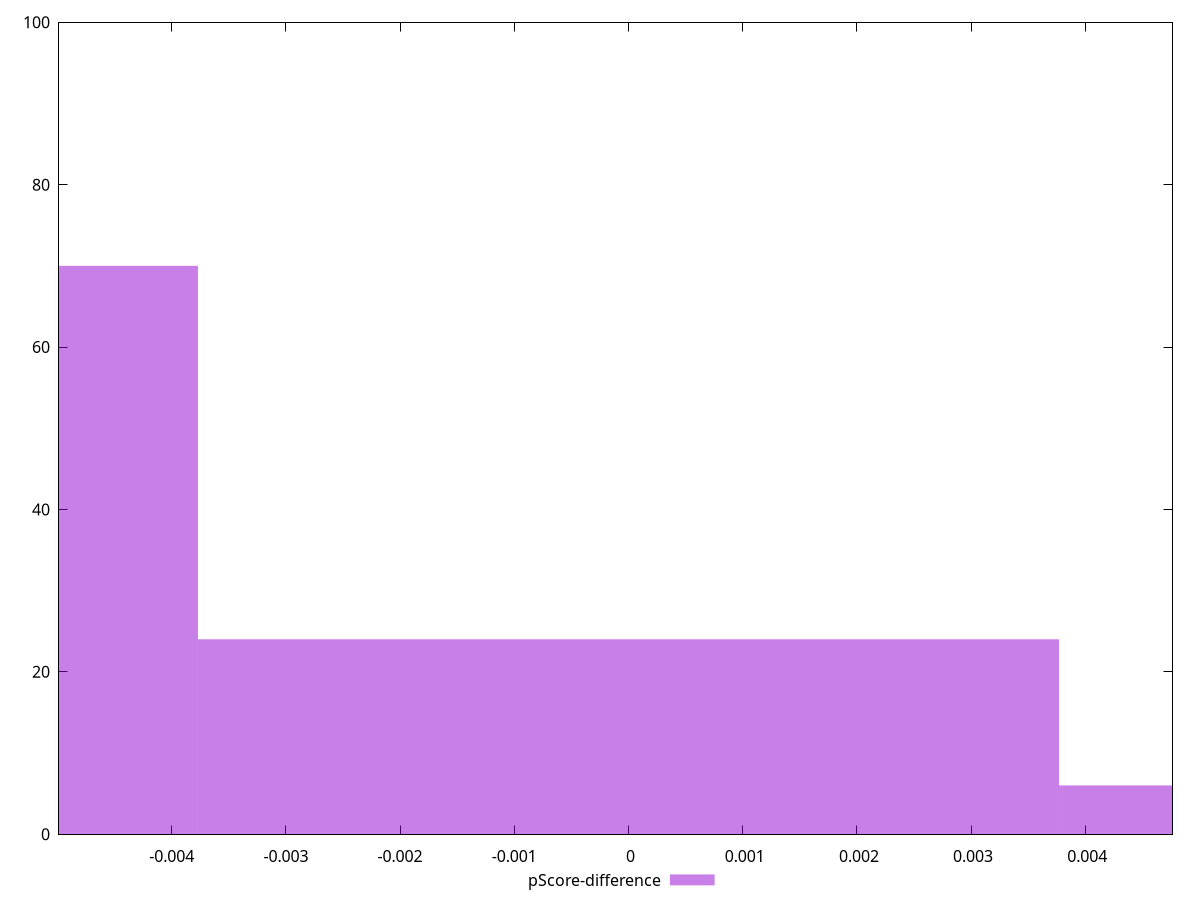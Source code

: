 reset

$pScoreDifference <<EOF
0 24
0.007540129663177454 6
-0.007540129663177454 70
EOF

set key outside below
set boxwidth 0.007540129663177454
set xrange [-0.004986722777669206:0.004763408591465734]
set yrange [0:100]
set trange [0:100]
set style fill transparent solid 0.5 noborder
set terminal svg size 640, 490 enhanced background rgb 'white'
set output "report_00019_2021-02-10T18-14-37.922Z//first-cpu-idle/samples/pages+cached+noadtech+nomedia/pScore-difference/histogram.svg"

plot $pScoreDifference title "pScore-difference" with boxes

reset
